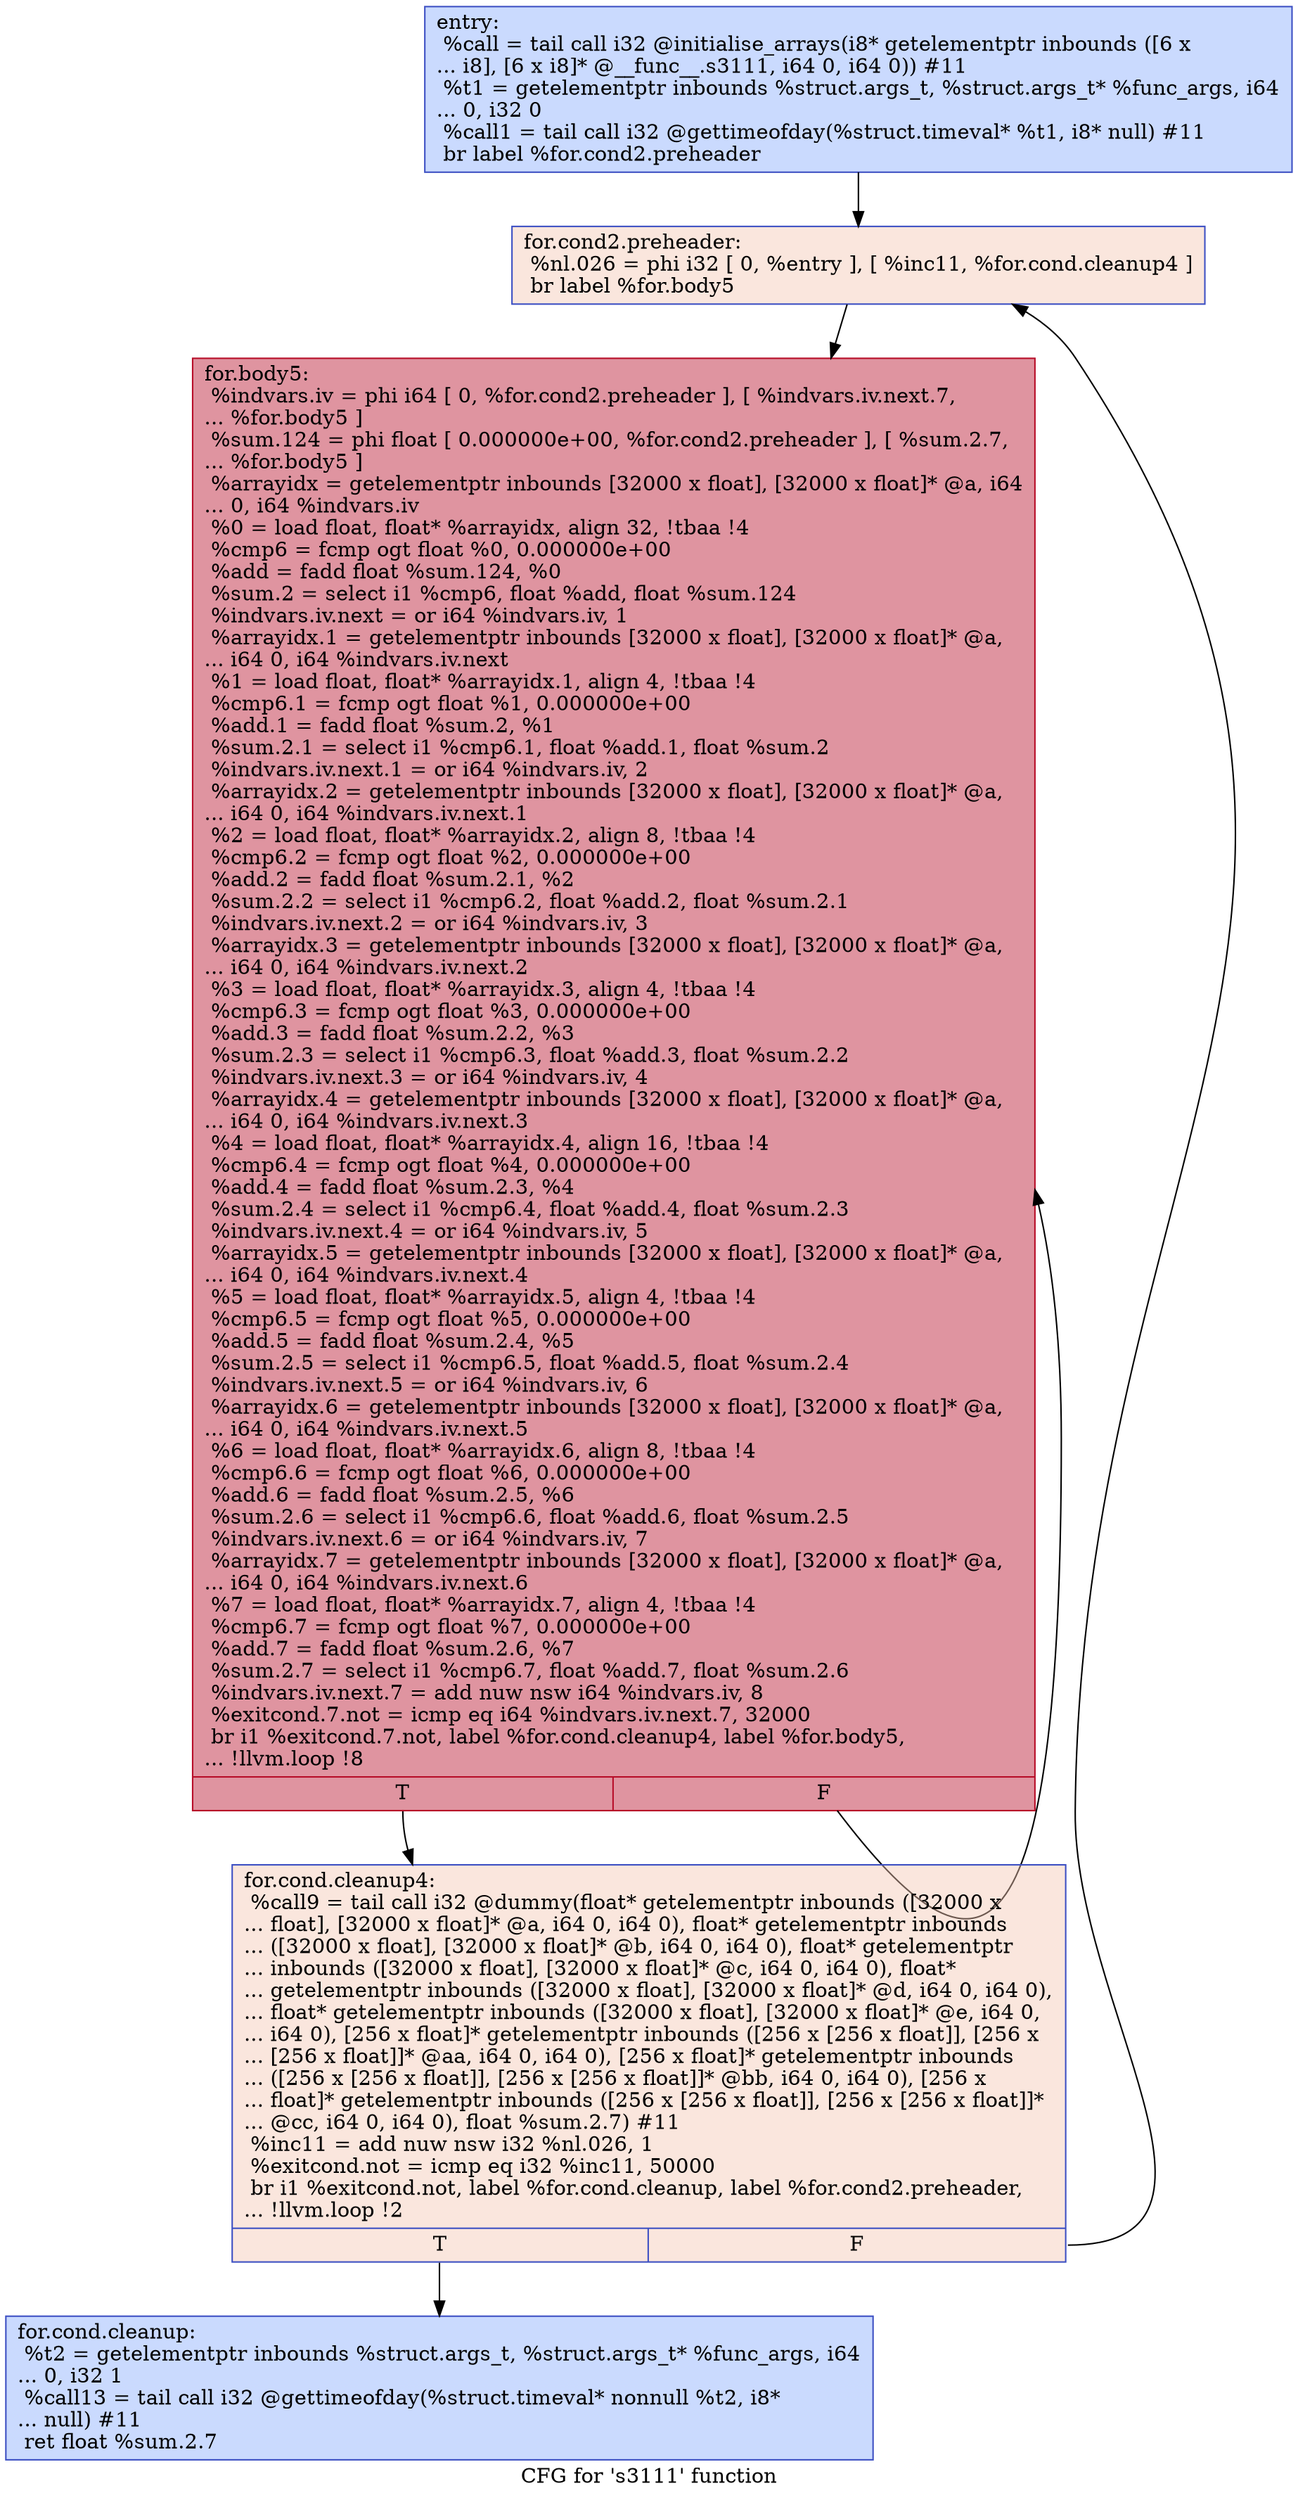 digraph "CFG for 's3111' function" {
	label="CFG for 's3111' function";

	Node0x564c93be2fc0 [shape=record,color="#3d50c3ff", style=filled, fillcolor="#88abfd70",label="{entry:\l  %call = tail call i32 @initialise_arrays(i8* getelementptr inbounds ([6 x\l... i8], [6 x i8]* @__func__.s3111, i64 0, i64 0)) #11\l  %t1 = getelementptr inbounds %struct.args_t, %struct.args_t* %func_args, i64\l... 0, i32 0\l  %call1 = tail call i32 @gettimeofday(%struct.timeval* %t1, i8* null) #11\l  br label %for.cond2.preheader\l}"];
	Node0x564c93be2fc0 -> Node0x564c93be3400;
	Node0x564c93be3400 [shape=record,color="#3d50c3ff", style=filled, fillcolor="#f3c7b170",label="{for.cond2.preheader:                              \l  %nl.026 = phi i32 [ 0, %entry ], [ %inc11, %for.cond.cleanup4 ]\l  br label %for.body5\l}"];
	Node0x564c93be3400 -> Node0x564c93be3600;
	Node0x564c93be36c0 [shape=record,color="#3d50c3ff", style=filled, fillcolor="#88abfd70",label="{for.cond.cleanup:                                 \l  %t2 = getelementptr inbounds %struct.args_t, %struct.args_t* %func_args, i64\l... 0, i32 1\l  %call13 = tail call i32 @gettimeofday(%struct.timeval* nonnull %t2, i8*\l... null) #11\l  ret float %sum.2.7\l}"];
	Node0x564c93be34f0 [shape=record,color="#3d50c3ff", style=filled, fillcolor="#f3c7b170",label="{for.cond.cleanup4:                                \l  %call9 = tail call i32 @dummy(float* getelementptr inbounds ([32000 x\l... float], [32000 x float]* @a, i64 0, i64 0), float* getelementptr inbounds\l... ([32000 x float], [32000 x float]* @b, i64 0, i64 0), float* getelementptr\l... inbounds ([32000 x float], [32000 x float]* @c, i64 0, i64 0), float*\l... getelementptr inbounds ([32000 x float], [32000 x float]* @d, i64 0, i64 0),\l... float* getelementptr inbounds ([32000 x float], [32000 x float]* @e, i64 0,\l... i64 0), [256 x float]* getelementptr inbounds ([256 x [256 x float]], [256 x\l... [256 x float]]* @aa, i64 0, i64 0), [256 x float]* getelementptr inbounds\l... ([256 x [256 x float]], [256 x [256 x float]]* @bb, i64 0, i64 0), [256 x\l... float]* getelementptr inbounds ([256 x [256 x float]], [256 x [256 x float]]*\l... @cc, i64 0, i64 0), float %sum.2.7) #11\l  %inc11 = add nuw nsw i32 %nl.026, 1\l  %exitcond.not = icmp eq i32 %inc11, 50000\l  br i1 %exitcond.not, label %for.cond.cleanup, label %for.cond2.preheader,\l... !llvm.loop !2\l|{<s0>T|<s1>F}}"];
	Node0x564c93be34f0:s0 -> Node0x564c93be36c0;
	Node0x564c93be34f0:s1 -> Node0x564c93be3400;
	Node0x564c93be3600 [shape=record,color="#b70d28ff", style=filled, fillcolor="#b70d2870",label="{for.body5:                                        \l  %indvars.iv = phi i64 [ 0, %for.cond2.preheader ], [ %indvars.iv.next.7,\l... %for.body5 ]\l  %sum.124 = phi float [ 0.000000e+00, %for.cond2.preheader ], [ %sum.2.7,\l... %for.body5 ]\l  %arrayidx = getelementptr inbounds [32000 x float], [32000 x float]* @a, i64\l... 0, i64 %indvars.iv\l  %0 = load float, float* %arrayidx, align 32, !tbaa !4\l  %cmp6 = fcmp ogt float %0, 0.000000e+00\l  %add = fadd float %sum.124, %0\l  %sum.2 = select i1 %cmp6, float %add, float %sum.124\l  %indvars.iv.next = or i64 %indvars.iv, 1\l  %arrayidx.1 = getelementptr inbounds [32000 x float], [32000 x float]* @a,\l... i64 0, i64 %indvars.iv.next\l  %1 = load float, float* %arrayidx.1, align 4, !tbaa !4\l  %cmp6.1 = fcmp ogt float %1, 0.000000e+00\l  %add.1 = fadd float %sum.2, %1\l  %sum.2.1 = select i1 %cmp6.1, float %add.1, float %sum.2\l  %indvars.iv.next.1 = or i64 %indvars.iv, 2\l  %arrayidx.2 = getelementptr inbounds [32000 x float], [32000 x float]* @a,\l... i64 0, i64 %indvars.iv.next.1\l  %2 = load float, float* %arrayidx.2, align 8, !tbaa !4\l  %cmp6.2 = fcmp ogt float %2, 0.000000e+00\l  %add.2 = fadd float %sum.2.1, %2\l  %sum.2.2 = select i1 %cmp6.2, float %add.2, float %sum.2.1\l  %indvars.iv.next.2 = or i64 %indvars.iv, 3\l  %arrayidx.3 = getelementptr inbounds [32000 x float], [32000 x float]* @a,\l... i64 0, i64 %indvars.iv.next.2\l  %3 = load float, float* %arrayidx.3, align 4, !tbaa !4\l  %cmp6.3 = fcmp ogt float %3, 0.000000e+00\l  %add.3 = fadd float %sum.2.2, %3\l  %sum.2.3 = select i1 %cmp6.3, float %add.3, float %sum.2.2\l  %indvars.iv.next.3 = or i64 %indvars.iv, 4\l  %arrayidx.4 = getelementptr inbounds [32000 x float], [32000 x float]* @a,\l... i64 0, i64 %indvars.iv.next.3\l  %4 = load float, float* %arrayidx.4, align 16, !tbaa !4\l  %cmp6.4 = fcmp ogt float %4, 0.000000e+00\l  %add.4 = fadd float %sum.2.3, %4\l  %sum.2.4 = select i1 %cmp6.4, float %add.4, float %sum.2.3\l  %indvars.iv.next.4 = or i64 %indvars.iv, 5\l  %arrayidx.5 = getelementptr inbounds [32000 x float], [32000 x float]* @a,\l... i64 0, i64 %indvars.iv.next.4\l  %5 = load float, float* %arrayidx.5, align 4, !tbaa !4\l  %cmp6.5 = fcmp ogt float %5, 0.000000e+00\l  %add.5 = fadd float %sum.2.4, %5\l  %sum.2.5 = select i1 %cmp6.5, float %add.5, float %sum.2.4\l  %indvars.iv.next.5 = or i64 %indvars.iv, 6\l  %arrayidx.6 = getelementptr inbounds [32000 x float], [32000 x float]* @a,\l... i64 0, i64 %indvars.iv.next.5\l  %6 = load float, float* %arrayidx.6, align 8, !tbaa !4\l  %cmp6.6 = fcmp ogt float %6, 0.000000e+00\l  %add.6 = fadd float %sum.2.5, %6\l  %sum.2.6 = select i1 %cmp6.6, float %add.6, float %sum.2.5\l  %indvars.iv.next.6 = or i64 %indvars.iv, 7\l  %arrayidx.7 = getelementptr inbounds [32000 x float], [32000 x float]* @a,\l... i64 0, i64 %indvars.iv.next.6\l  %7 = load float, float* %arrayidx.7, align 4, !tbaa !4\l  %cmp6.7 = fcmp ogt float %7, 0.000000e+00\l  %add.7 = fadd float %sum.2.6, %7\l  %sum.2.7 = select i1 %cmp6.7, float %add.7, float %sum.2.6\l  %indvars.iv.next.7 = add nuw nsw i64 %indvars.iv, 8\l  %exitcond.7.not = icmp eq i64 %indvars.iv.next.7, 32000\l  br i1 %exitcond.7.not, label %for.cond.cleanup4, label %for.body5,\l... !llvm.loop !8\l|{<s0>T|<s1>F}}"];
	Node0x564c93be3600:s0 -> Node0x564c93be34f0;
	Node0x564c93be3600:s1 -> Node0x564c93be3600;
}
